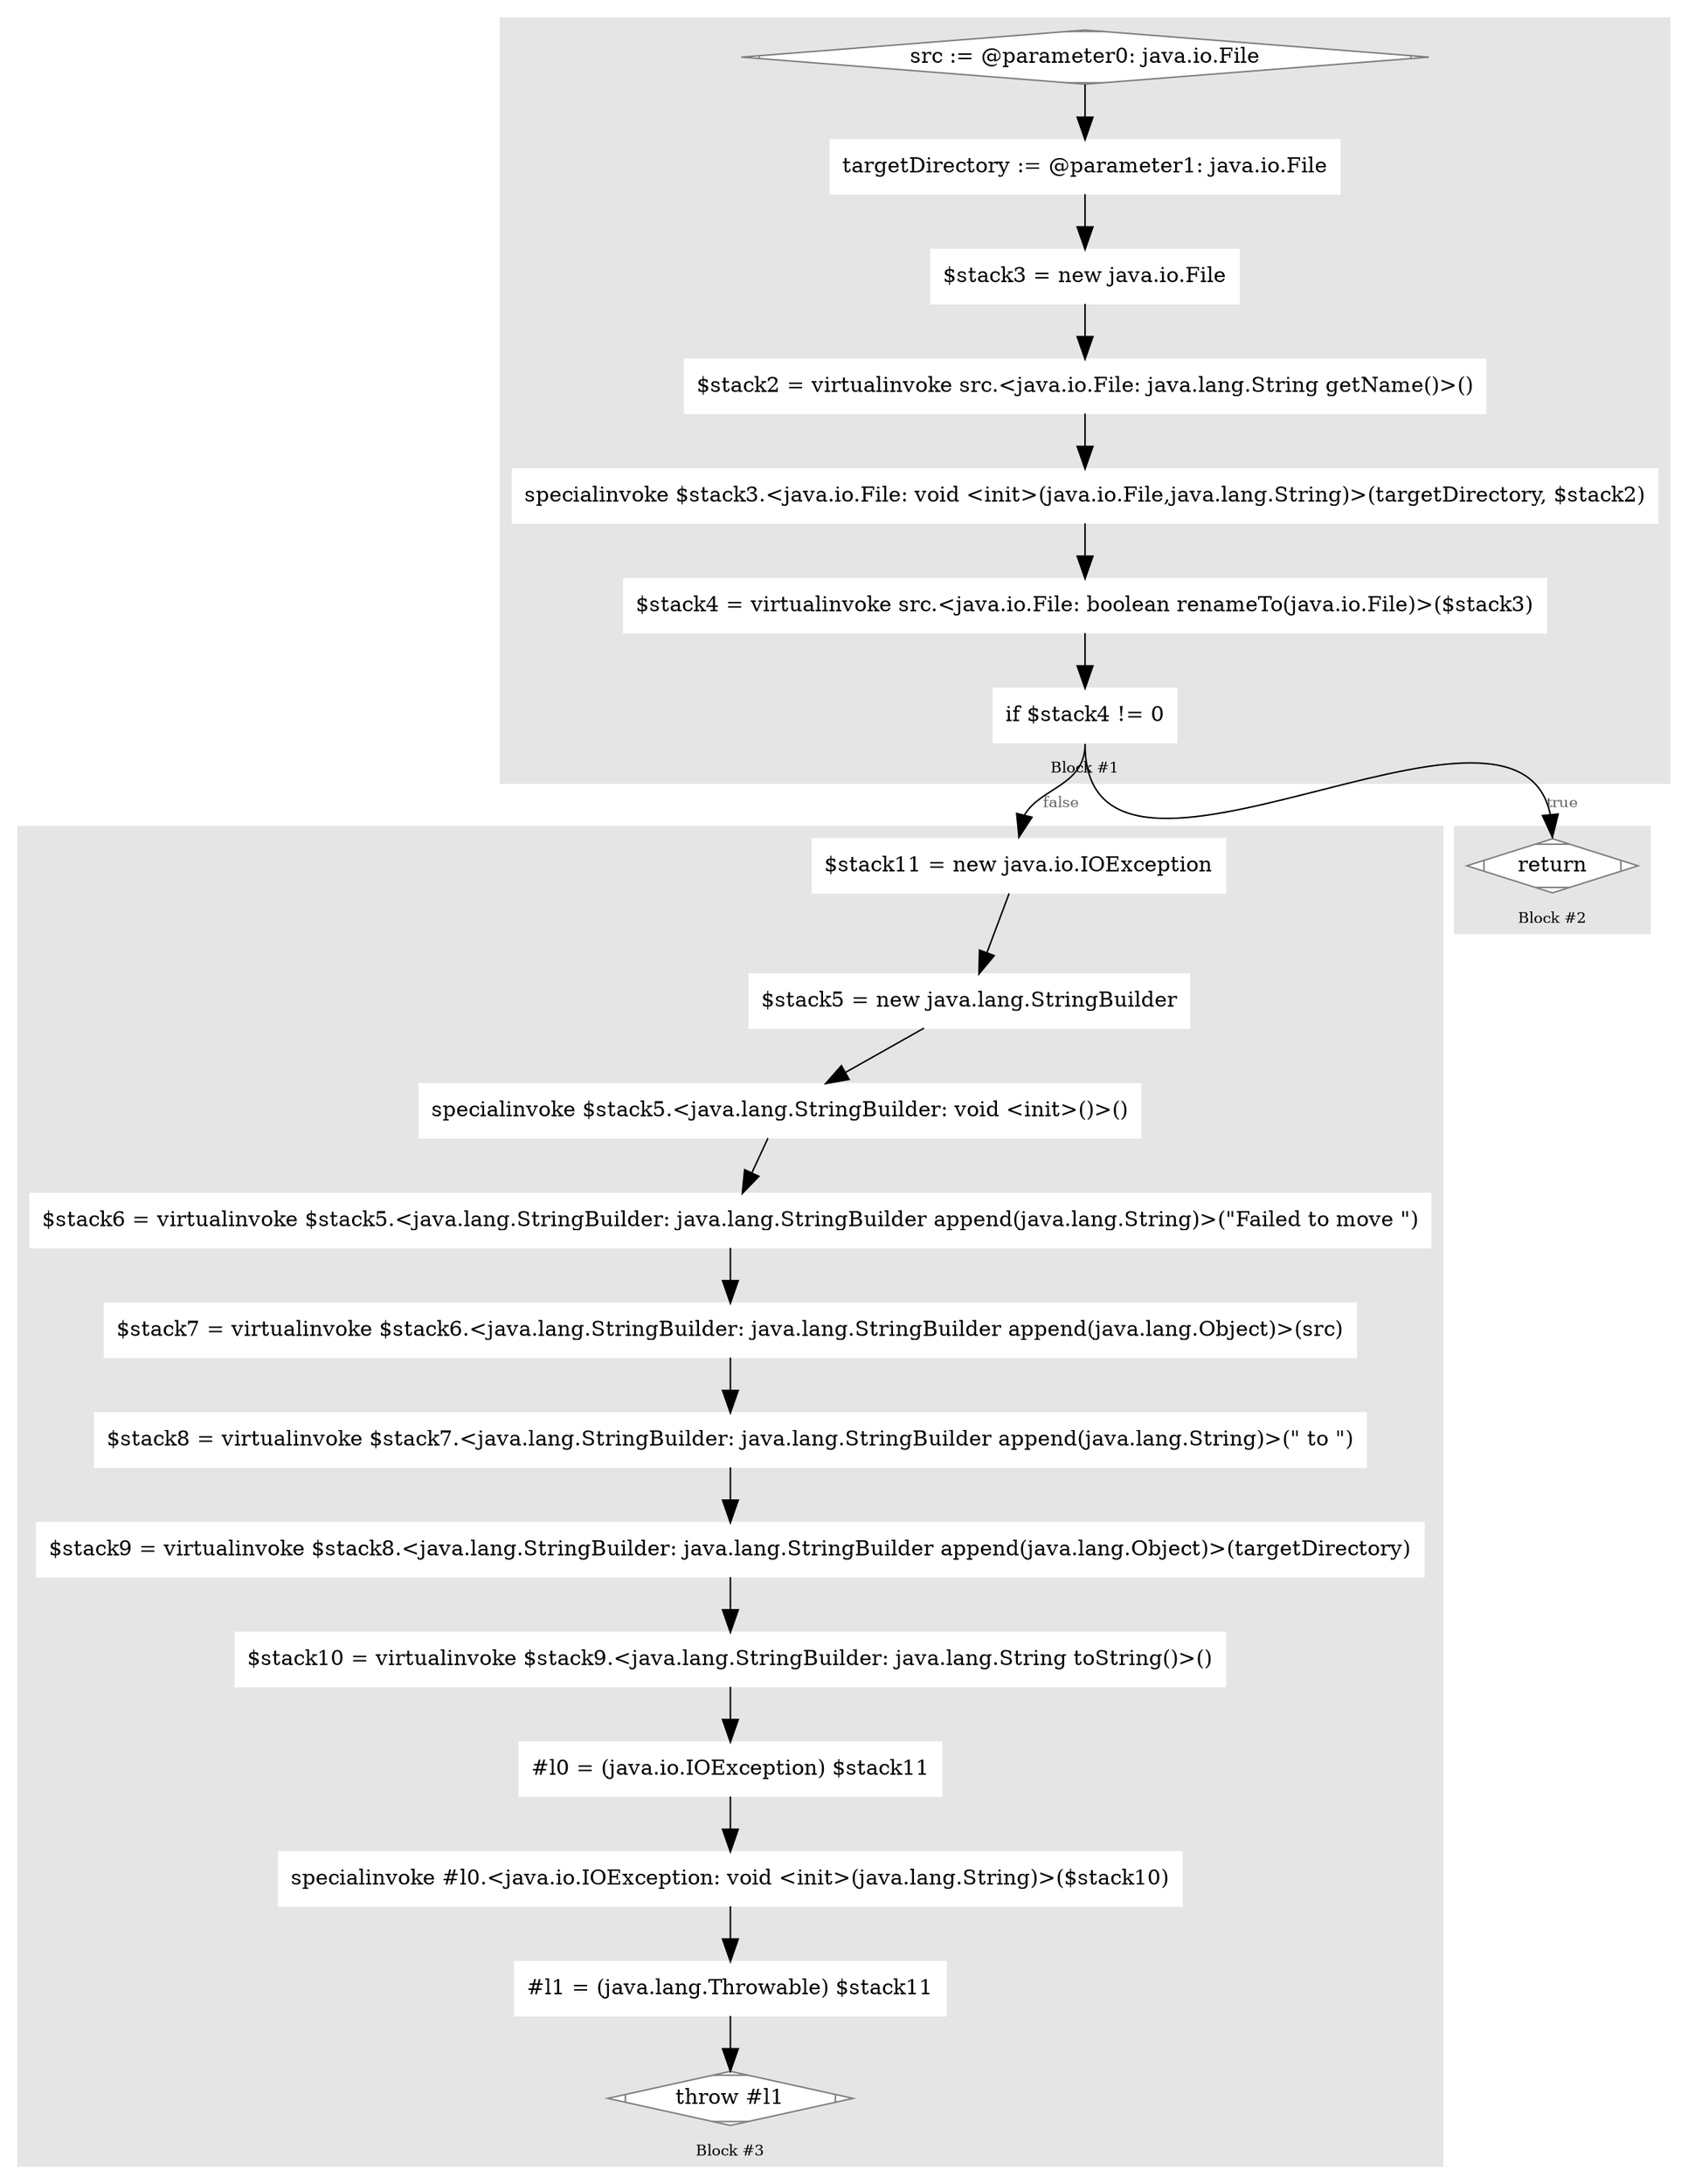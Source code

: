 digraph G {
	compound=true
	labelloc=b
	style=filled
	color=gray90
	node [shape=box,style=filled,color=white]
	edge [fontsize=10,arrowsize=1.5,fontcolor=grey40]
	fontsize=10

//  lines [96: 96] 
	subgraph cluster_1952779858 { 
		label = "Block #1"
		489279267[label="src := @parameter0: java.io.File",shape=Mdiamond,color=grey50,fillcolor=white]
		391618063[label="targetDirectory := @parameter1: java.io.File"]
		1418385211[label="$stack3 = new java.io.File"]
		1883840933[label="$stack2 = virtualinvoke src.&lt;java.io.File: java.lang.String getName()&gt;()"]
		1920467934[label="specialinvoke $stack3.&lt;java.io.File: void &lt;init&gt;(java.io.File,java.lang.String)&gt;(targetDirectory, $stack2)"]
		1338841523[label="$stack4 = virtualinvoke src.&lt;java.io.File: boolean renameTo(java.io.File)&gt;($stack3)"]
		1375995437[label="if $stack4 != 0"]

		489279267 -> 391618063 -> 1418385211 -> 1883840933 -> 1920467934 -> 1338841523 -> 1375995437
	}
	1375995437:s -> 668210649:n[label="false"]
	1375995437:s -> 1110623531:n[label="true"]

//  lines [99: 99] 
	subgraph cluster_410495873 { 
		label = "Block #2"
		1110623531[label="return",shape=Mdiamond,color=grey50,fillcolor=white]
	}

//  lines [97: 97] 
	subgraph cluster_94264799 { 
		label = "Block #3"
		668210649[label="$stack11 = new java.io.IOException"]
		838411509[label="$stack5 = new java.lang.StringBuilder"]
		1545087375[label="specialinvoke $stack5.&lt;java.lang.StringBuilder: void &lt;init&gt;()&gt;()"]
		388043093[label="$stack6 = virtualinvoke $stack5.&lt;java.lang.StringBuilder: java.lang.StringBuilder append(java.lang.String)&gt;(&quot;Failed to move &quot;)"]
		188576144[label="$stack7 = virtualinvoke $stack6.&lt;java.lang.StringBuilder: java.lang.StringBuilder append(java.lang.Object)&gt;(src)"]
		1561408618[label="$stack8 = virtualinvoke $stack7.&lt;java.lang.StringBuilder: java.lang.StringBuilder append(java.lang.String)&gt;(&quot; to &quot;)"]
		789219251[label="$stack9 = virtualinvoke $stack8.&lt;java.lang.StringBuilder: java.lang.StringBuilder append(java.lang.Object)&gt;(targetDirectory)"]
		802581203[label="$stack10 = virtualinvoke $stack9.&lt;java.lang.StringBuilder: java.lang.String toString()&gt;()"]
		832279283[label="#l0 = (java.io.IOException) $stack11"]
		929776179[label="specialinvoke #l0.&lt;java.io.IOException: void &lt;init&gt;(java.lang.String)&gt;($stack10)"]
		265119009[label="#l1 = (java.lang.Throwable) $stack11"]
		2014866032[label="throw #l1",shape=Mdiamond,color=grey50,fillcolor=white]

		668210649 -> 838411509 -> 1545087375 -> 388043093 -> 188576144 -> 1561408618 -> 789219251 -> 802581203 -> 832279283 -> 929776179 -> 265119009 -> 2014866032
	}

}